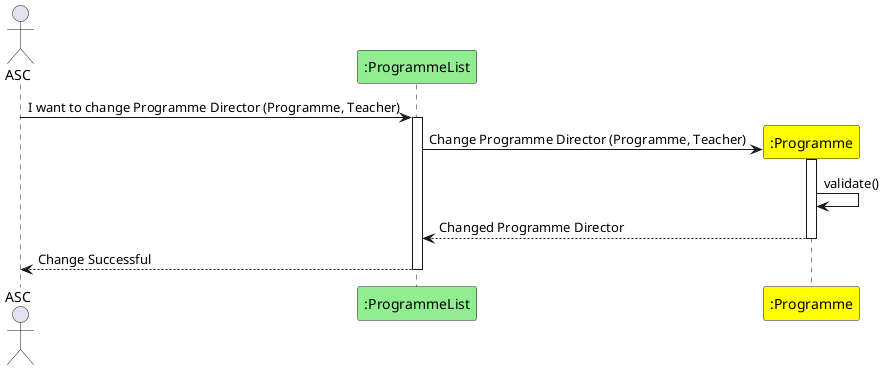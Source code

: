 @startuml
actor ASC
participant ":ProgrammeList" as PL #lightgreen

ASC -> PL : I want to change Programme Director (Programme, Teacher)
activate PL
create ":Programme" as PG #yellow
PL -> PG : Change Programme Director (Programme, Teacher)
activate PG
PG -> PG : validate()
PG --> PL : Changed Programme Director
deactivate PG
PL --> ASC : Change Successful
deactivate PL
@enduml
